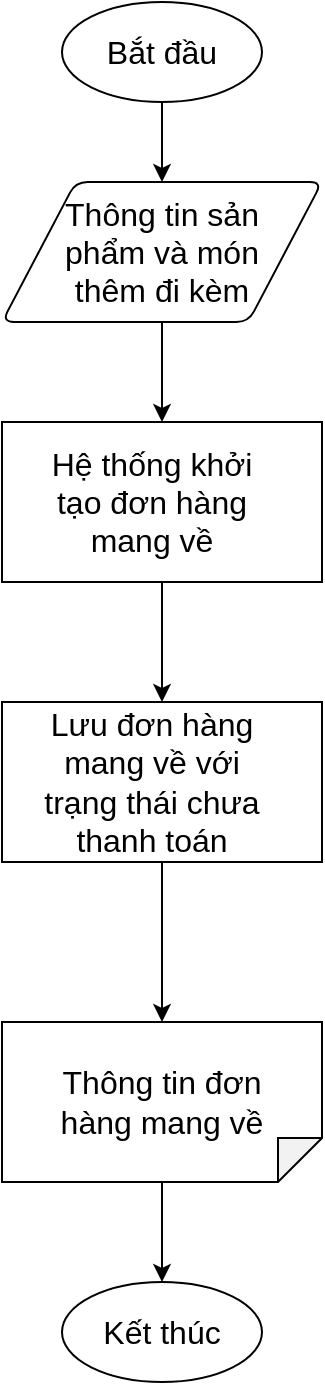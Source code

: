 <mxfile version="16.4.11" type="device"><diagram id="jQPGQIzFUVJGFa8voNB4" name="Page-1"><mxGraphModel dx="1038" dy="641" grid="1" gridSize="10" guides="1" tooltips="1" connect="1" arrows="1" fold="1" page="1" pageScale="1" pageWidth="850" pageHeight="1100" math="0" shadow="0"><root><mxCell id="0"/><mxCell id="1" parent="0"/><mxCell id="s2vi9mvox-uHo5OOFPQc-1" value="" style="strokeWidth=1;html=1;shape=mxgraph.flowchart.start_1;whiteSpace=wrap;fontStyle=0;fontSize=16;" parent="1" vertex="1"><mxGeometry x="320" y="90" width="100" height="50" as="geometry"/></mxCell><mxCell id="s2vi9mvox-uHo5OOFPQc-2" value="&lt;span style=&quot;font-size: 16px;&quot;&gt;&lt;font style=&quot;font-size: 16px;&quot;&gt;Bắt đầu&lt;/font&gt;&lt;/span&gt;" style="text;html=1;strokeColor=none;fillColor=none;align=center;verticalAlign=middle;whiteSpace=wrap;rounded=0;strokeWidth=1;fontStyle=0;fontSize=16;" parent="1" vertex="1"><mxGeometry x="340" y="100" width="60" height="30" as="geometry"/></mxCell><mxCell id="s2vi9mvox-uHo5OOFPQc-3" value="" style="endArrow=classic;html=1;rounded=0;fontSize=16;exitX=0.5;exitY=1;exitDx=0;exitDy=0;exitPerimeter=0;fontStyle=0;strokeWidth=1;" parent="1" source="s2vi9mvox-uHo5OOFPQc-1" edge="1"><mxGeometry width="50" height="50" relative="1" as="geometry"><mxPoint x="410" y="390" as="sourcePoint"/><mxPoint x="370" y="180" as="targetPoint"/></mxGeometry></mxCell><mxCell id="s2vi9mvox-uHo5OOFPQc-4" value="" style="shape=parallelogram;html=1;strokeWidth=1;perimeter=parallelogramPerimeter;whiteSpace=wrap;rounded=1;arcSize=12;size=0.23;fontSize=16;fontStyle=0" parent="1" vertex="1"><mxGeometry x="290" y="180" width="160" height="70" as="geometry"/></mxCell><mxCell id="s2vi9mvox-uHo5OOFPQc-5" value="Thông tin sản phẩm và món thêm đi kèm" style="text;html=1;strokeColor=none;fillColor=none;align=center;verticalAlign=middle;whiteSpace=wrap;rounded=0;fontSize=16;fontStyle=0;strokeWidth=1;" parent="1" vertex="1"><mxGeometry x="320" y="200" width="100" height="30" as="geometry"/></mxCell><mxCell id="s2vi9mvox-uHo5OOFPQc-6" value="" style="endArrow=classic;html=1;rounded=0;fontSize=16;strokeWidth=1;" parent="1" edge="1"><mxGeometry width="50" height="50" relative="1" as="geometry"><mxPoint x="370" y="250" as="sourcePoint"/><mxPoint x="370" y="300" as="targetPoint"/></mxGeometry></mxCell><mxCell id="s2vi9mvox-uHo5OOFPQc-7" value="" style="rounded=0;whiteSpace=wrap;html=1;fontSize=16;strokeWidth=1;" parent="1" vertex="1"><mxGeometry x="290" y="300" width="160" height="80" as="geometry"/></mxCell><mxCell id="s2vi9mvox-uHo5OOFPQc-8" value="Hệ thống khởi tạo đơn hàng mang về" style="text;html=1;strokeColor=none;fillColor=none;align=center;verticalAlign=middle;whiteSpace=wrap;rounded=0;fontSize=16;fontStyle=0;strokeWidth=1;" parent="1" vertex="1"><mxGeometry x="305" y="325" width="120" height="30" as="geometry"/></mxCell><mxCell id="s2vi9mvox-uHo5OOFPQc-9" value="" style="endArrow=classic;html=1;rounded=0;fontSize=16;strokeWidth=1;" parent="1" edge="1"><mxGeometry width="50" height="50" relative="1" as="geometry"><mxPoint x="370" y="380" as="sourcePoint"/><mxPoint x="370" y="440" as="targetPoint"/></mxGeometry></mxCell><mxCell id="s2vi9mvox-uHo5OOFPQc-19" value="" style="endArrow=classic;html=1;rounded=0;fontSize=16;strokeWidth=1;exitX=1;exitY=0.5;exitDx=0;exitDy=0;exitPerimeter=0;" parent="1" source="s2vi9mvox-uHo5OOFPQc-24" edge="1"><mxGeometry width="50" height="50" relative="1" as="geometry"><mxPoint x="370.96" y="1082.08" as="sourcePoint"/><mxPoint x="370" y="730" as="targetPoint"/></mxGeometry></mxCell><mxCell id="s2vi9mvox-uHo5OOFPQc-20" value="" style="strokeWidth=1;html=1;shape=mxgraph.flowchart.start_1;whiteSpace=wrap;fontStyle=0;fontSize=16;" parent="1" vertex="1"><mxGeometry x="320" y="730" width="100" height="50" as="geometry"/></mxCell><mxCell id="s2vi9mvox-uHo5OOFPQc-21" value="&lt;span style=&quot;font-size: 16px&quot;&gt;&lt;font style=&quot;font-size: 16px&quot;&gt;Kết thúc&lt;/font&gt;&lt;/span&gt;" style="text;html=1;strokeColor=none;fillColor=none;align=center;verticalAlign=middle;whiteSpace=wrap;rounded=0;strokeWidth=1;fontStyle=0;fontSize=16;" parent="1" vertex="1"><mxGeometry x="335" y="740" width="70" height="30" as="geometry"/></mxCell><mxCell id="s2vi9mvox-uHo5OOFPQc-24" value="" style="shape=note;whiteSpace=wrap;html=1;backgroundOutline=1;darkOpacity=0.05;fontSize=16;strokeWidth=1;rotation=90;size=22;" parent="1" vertex="1"><mxGeometry x="330" y="560" width="80" height="160" as="geometry"/></mxCell><mxCell id="s2vi9mvox-uHo5OOFPQc-25" value="&lt;span style=&quot;font-size: 16px ; background-color: rgb(255 , 255 , 255)&quot;&gt;Thông tin đơn hàng mang về&lt;/span&gt;" style="text;html=1;strokeColor=none;fillColor=none;align=center;verticalAlign=middle;whiteSpace=wrap;rounded=0;" parent="1" vertex="1"><mxGeometry x="310" y="625" width="120" height="30" as="geometry"/></mxCell><mxCell id="tO2hpdmIzB-WjglLj6HG-29" value="" style="rounded=0;whiteSpace=wrap;html=1;fontSize=16;strokeWidth=1;" vertex="1" parent="1"><mxGeometry x="290" y="440" width="160" height="80" as="geometry"/></mxCell><mxCell id="tO2hpdmIzB-WjglLj6HG-30" value="Lưu đơn hàng mang về với trạng thái chưa thanh toán" style="text;html=1;strokeColor=none;fillColor=none;align=center;verticalAlign=middle;whiteSpace=wrap;rounded=0;fontSize=16;fontStyle=0;strokeWidth=1;" vertex="1" parent="1"><mxGeometry x="305" y="465" width="120" height="30" as="geometry"/></mxCell><mxCell id="tO2hpdmIzB-WjglLj6HG-31" value="" style="endArrow=classic;html=1;rounded=0;exitX=0.5;exitY=1;exitDx=0;exitDy=0;entryX=0;entryY=0.5;entryDx=0;entryDy=0;entryPerimeter=0;" edge="1" parent="1" source="tO2hpdmIzB-WjglLj6HG-29" target="s2vi9mvox-uHo5OOFPQc-24"><mxGeometry width="50" height="50" relative="1" as="geometry"><mxPoint x="400" y="530" as="sourcePoint"/><mxPoint x="450" y="480" as="targetPoint"/></mxGeometry></mxCell></root></mxGraphModel></diagram></mxfile>
